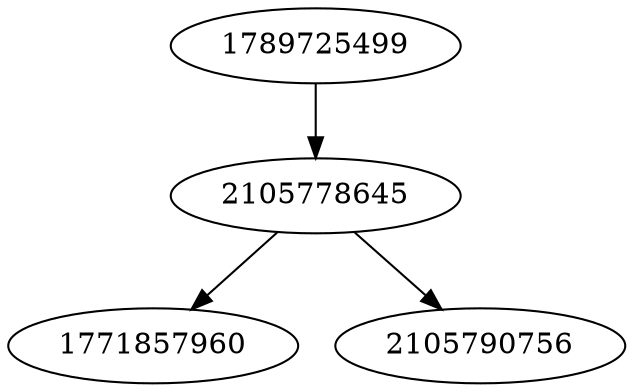 strict digraph  {
1771857960;
1789725499;
2105790756;
2105778645;
1789725499 -> 2105778645;
2105778645 -> 2105790756;
2105778645 -> 1771857960;
}
